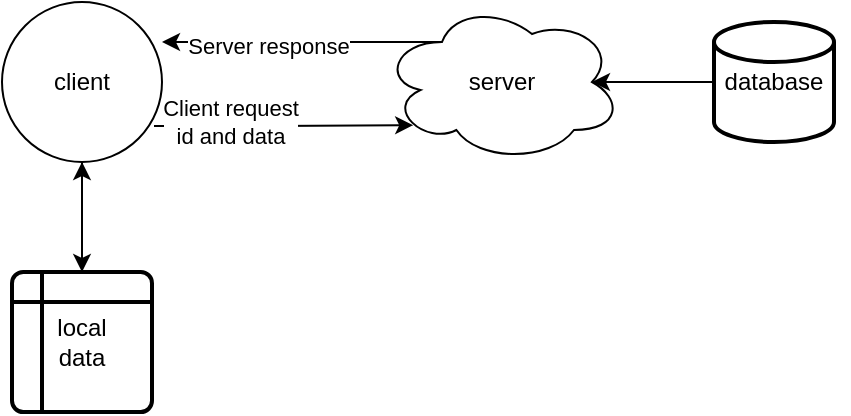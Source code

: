 <mxfile version="14.7.1" type="github">
  <diagram id="7cWA6tukfr-fQFAVo_C9" name="Page-1">
    <mxGraphModel dx="1422" dy="761" grid="1" gridSize="10" guides="1" tooltips="1" connect="1" arrows="1" fold="1" page="1" pageScale="1" pageWidth="827" pageHeight="1169" math="0" shadow="0">
      <root>
        <mxCell id="0" />
        <mxCell id="1" parent="0" />
        <mxCell id="UFwTwj-U7SfgiNQTp_-W-3" style="edgeStyle=orthogonalEdgeStyle;rounded=0;orthogonalLoop=1;jettySize=auto;html=1;exitX=0.5;exitY=1;exitDx=0;exitDy=0;entryX=0.5;entryY=0;entryDx=0;entryDy=0;" edge="1" parent="1" source="UFwTwj-U7SfgiNQTp_-W-1" target="UFwTwj-U7SfgiNQTp_-W-2">
          <mxGeometry relative="1" as="geometry" />
        </mxCell>
        <mxCell id="UFwTwj-U7SfgiNQTp_-W-7" style="edgeStyle=orthogonalEdgeStyle;rounded=0;orthogonalLoop=1;jettySize=auto;html=1;exitX=0.95;exitY=0.775;exitDx=0;exitDy=0;entryX=0.13;entryY=0.77;entryDx=0;entryDy=0;entryPerimeter=0;exitPerimeter=0;" edge="1" parent="1" source="UFwTwj-U7SfgiNQTp_-W-1" target="UFwTwj-U7SfgiNQTp_-W-5">
          <mxGeometry relative="1" as="geometry" />
        </mxCell>
        <mxCell id="UFwTwj-U7SfgiNQTp_-W-9" value="Client request&lt;br&gt;id and data" style="edgeLabel;html=1;align=center;verticalAlign=middle;resizable=0;points=[];" vertex="1" connectable="0" parent="UFwTwj-U7SfgiNQTp_-W-7">
          <mxGeometry x="-0.364" y="2" relative="1" as="geometry">
            <mxPoint x="-4" as="offset" />
          </mxGeometry>
        </mxCell>
        <mxCell id="UFwTwj-U7SfgiNQTp_-W-1" value="client" style="ellipse;whiteSpace=wrap;html=1;aspect=fixed;" vertex="1" parent="1">
          <mxGeometry x="80" y="380" width="80" height="80" as="geometry" />
        </mxCell>
        <mxCell id="UFwTwj-U7SfgiNQTp_-W-4" style="edgeStyle=orthogonalEdgeStyle;rounded=0;orthogonalLoop=1;jettySize=auto;html=1;exitX=0.5;exitY=0;exitDx=0;exitDy=0;entryX=0.5;entryY=1;entryDx=0;entryDy=0;" edge="1" parent="1" source="UFwTwj-U7SfgiNQTp_-W-2" target="UFwTwj-U7SfgiNQTp_-W-1">
          <mxGeometry relative="1" as="geometry" />
        </mxCell>
        <mxCell id="UFwTwj-U7SfgiNQTp_-W-2" value="&lt;div&gt;local &lt;br&gt;&lt;/div&gt;&lt;div&gt;data&lt;/div&gt;" style="shape=internalStorage;whiteSpace=wrap;html=1;dx=15;dy=15;rounded=1;arcSize=8;strokeWidth=2;" vertex="1" parent="1">
          <mxGeometry x="85" y="515" width="70" height="70" as="geometry" />
        </mxCell>
        <mxCell id="UFwTwj-U7SfgiNQTp_-W-5" value="server" style="ellipse;shape=cloud;whiteSpace=wrap;html=1;" vertex="1" parent="1">
          <mxGeometry x="270" y="380" width="120" height="80" as="geometry" />
        </mxCell>
        <mxCell id="UFwTwj-U7SfgiNQTp_-W-8" value="" style="endArrow=classic;html=1;exitX=0.25;exitY=0.25;exitDx=0;exitDy=0;exitPerimeter=0;" edge="1" parent="1" source="UFwTwj-U7SfgiNQTp_-W-5">
          <mxGeometry width="50" height="50" relative="1" as="geometry">
            <mxPoint x="390" y="430" as="sourcePoint" />
            <mxPoint x="160" y="400" as="targetPoint" />
          </mxGeometry>
        </mxCell>
        <mxCell id="UFwTwj-U7SfgiNQTp_-W-10" value="Server response" style="edgeLabel;html=1;align=center;verticalAlign=middle;resizable=0;points=[];" vertex="1" connectable="0" parent="UFwTwj-U7SfgiNQTp_-W-8">
          <mxGeometry x="0.244" y="2" relative="1" as="geometry">
            <mxPoint as="offset" />
          </mxGeometry>
        </mxCell>
        <mxCell id="UFwTwj-U7SfgiNQTp_-W-12" value="" style="endArrow=classic;startArrow=none;html=1;exitX=0.875;exitY=0.5;exitDx=0;exitDy=0;exitPerimeter=0;" edge="1" parent="1" source="UFwTwj-U7SfgiNQTp_-W-6">
          <mxGeometry width="50" height="50" relative="1" as="geometry">
            <mxPoint x="376" y="400" as="sourcePoint" />
            <mxPoint x="495" y="420" as="targetPoint" />
          </mxGeometry>
        </mxCell>
        <mxCell id="UFwTwj-U7SfgiNQTp_-W-6" value="database" style="strokeWidth=2;html=1;shape=mxgraph.flowchart.database;whiteSpace=wrap;" vertex="1" parent="1">
          <mxGeometry x="436" y="390" width="60" height="60" as="geometry" />
        </mxCell>
        <mxCell id="UFwTwj-U7SfgiNQTp_-W-14" value="" style="endArrow=none;startArrow=classic;html=1;exitX=0.875;exitY=0.5;exitDx=0;exitDy=0;exitPerimeter=0;" edge="1" parent="1" source="UFwTwj-U7SfgiNQTp_-W-5" target="UFwTwj-U7SfgiNQTp_-W-6">
          <mxGeometry width="50" height="50" relative="1" as="geometry">
            <mxPoint x="375" y="420" as="sourcePoint" />
            <mxPoint x="495" y="420" as="targetPoint" />
          </mxGeometry>
        </mxCell>
      </root>
    </mxGraphModel>
  </diagram>
</mxfile>
